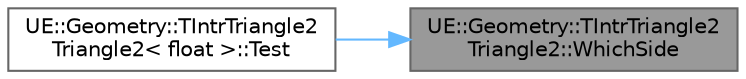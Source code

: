 digraph "UE::Geometry::TIntrTriangle2Triangle2::WhichSide"
{
 // INTERACTIVE_SVG=YES
 // LATEX_PDF_SIZE
  bgcolor="transparent";
  edge [fontname=Helvetica,fontsize=10,labelfontname=Helvetica,labelfontsize=10];
  node [fontname=Helvetica,fontsize=10,shape=box,height=0.2,width=0.4];
  rankdir="RL";
  Node1 [id="Node000001",label="UE::Geometry::TIntrTriangle2\lTriangle2::WhichSide",height=0.2,width=0.4,color="gray40", fillcolor="grey60", style="filled", fontcolor="black",tooltip=" "];
  Node1 -> Node2 [id="edge1_Node000001_Node000002",dir="back",color="steelblue1",style="solid",tooltip=" "];
  Node2 [id="Node000002",label="UE::Geometry::TIntrTriangle2\lTriangle2\< float \>::Test",height=0.2,width=0.4,color="grey40", fillcolor="white", style="filled",URL="$da/db8/classUE_1_1Geometry_1_1TIntrTriangle2Triangle2.html#a0854d6d7a74809324cbfc291f9d18875",tooltip=" "];
}
